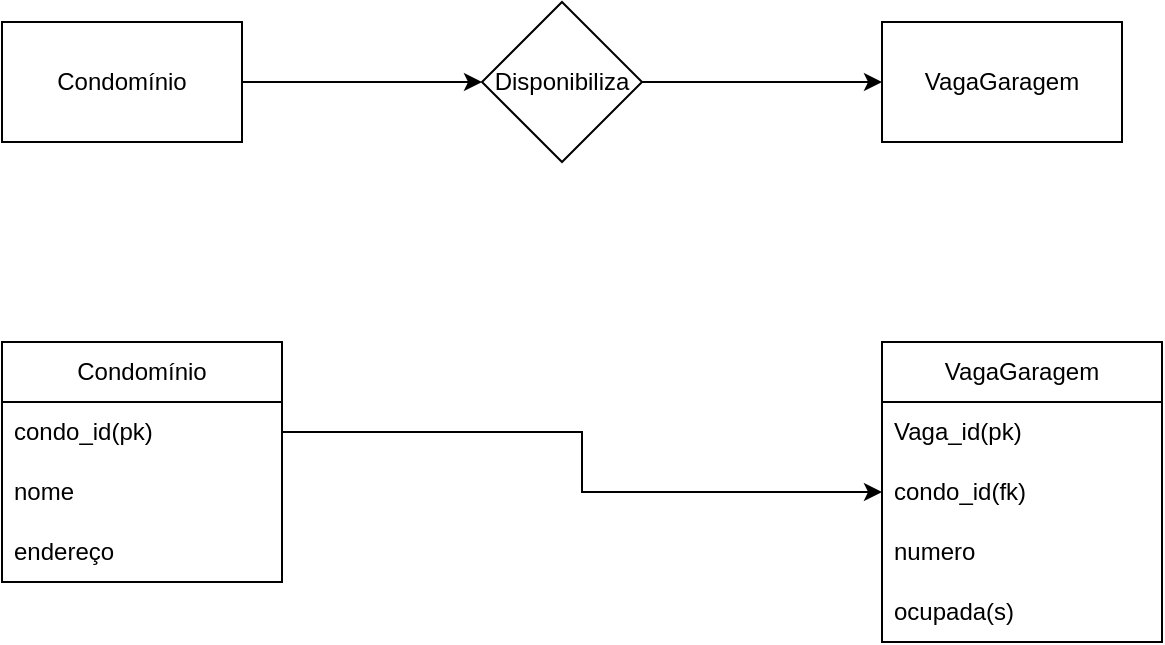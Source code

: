 <mxfile version="21.3.5" type="device">
  <diagram name="Página-1" id="oaW0jDpakeycnJn47g4h">
    <mxGraphModel dx="777" dy="522" grid="1" gridSize="10" guides="1" tooltips="1" connect="1" arrows="1" fold="1" page="1" pageScale="1" pageWidth="827" pageHeight="1169" math="0" shadow="0">
      <root>
        <mxCell id="0" />
        <mxCell id="1" parent="0" />
        <mxCell id="wafqJLP20V5Ki8xD0HVW-14" style="edgeStyle=orthogonalEdgeStyle;rounded=0;orthogonalLoop=1;jettySize=auto;html=1;exitX=1;exitY=0.5;exitDx=0;exitDy=0;entryX=0;entryY=0.5;entryDx=0;entryDy=0;" edge="1" parent="1" source="wafqJLP20V5Ki8xD0HVW-1" target="wafqJLP20V5Ki8xD0HVW-2">
          <mxGeometry relative="1" as="geometry" />
        </mxCell>
        <mxCell id="wafqJLP20V5Ki8xD0HVW-1" value="Condomínio" style="rounded=0;whiteSpace=wrap;html=1;" vertex="1" parent="1">
          <mxGeometry x="40" y="80" width="120" height="60" as="geometry" />
        </mxCell>
        <mxCell id="wafqJLP20V5Ki8xD0HVW-15" style="edgeStyle=orthogonalEdgeStyle;rounded=0;orthogonalLoop=1;jettySize=auto;html=1;exitX=1;exitY=0.5;exitDx=0;exitDy=0;" edge="1" parent="1" source="wafqJLP20V5Ki8xD0HVW-2" target="wafqJLP20V5Ki8xD0HVW-3">
          <mxGeometry relative="1" as="geometry" />
        </mxCell>
        <mxCell id="wafqJLP20V5Ki8xD0HVW-2" value="Disponibiliza" style="rhombus;whiteSpace=wrap;html=1;" vertex="1" parent="1">
          <mxGeometry x="280" y="70" width="80" height="80" as="geometry" />
        </mxCell>
        <mxCell id="wafqJLP20V5Ki8xD0HVW-3" value="VagaGaragem" style="rounded=0;whiteSpace=wrap;html=1;" vertex="1" parent="1">
          <mxGeometry x="480" y="80" width="120" height="60" as="geometry" />
        </mxCell>
        <mxCell id="wafqJLP20V5Ki8xD0HVW-4" value="Condomínio" style="swimlane;fontStyle=0;childLayout=stackLayout;horizontal=1;startSize=30;horizontalStack=0;resizeParent=1;resizeParentMax=0;resizeLast=0;collapsible=1;marginBottom=0;whiteSpace=wrap;html=1;" vertex="1" parent="1">
          <mxGeometry x="40" y="240" width="140" height="120" as="geometry" />
        </mxCell>
        <mxCell id="wafqJLP20V5Ki8xD0HVW-5" value="condo_id(pk)" style="text;strokeColor=none;fillColor=none;align=left;verticalAlign=middle;spacingLeft=4;spacingRight=4;overflow=hidden;points=[[0,0.5],[1,0.5]];portConstraint=eastwest;rotatable=0;whiteSpace=wrap;html=1;" vertex="1" parent="wafqJLP20V5Ki8xD0HVW-4">
          <mxGeometry y="30" width="140" height="30" as="geometry" />
        </mxCell>
        <mxCell id="wafqJLP20V5Ki8xD0HVW-6" value="nome" style="text;strokeColor=none;fillColor=none;align=left;verticalAlign=middle;spacingLeft=4;spacingRight=4;overflow=hidden;points=[[0,0.5],[1,0.5]];portConstraint=eastwest;rotatable=0;whiteSpace=wrap;html=1;" vertex="1" parent="wafqJLP20V5Ki8xD0HVW-4">
          <mxGeometry y="60" width="140" height="30" as="geometry" />
        </mxCell>
        <mxCell id="wafqJLP20V5Ki8xD0HVW-7" value="endereço" style="text;strokeColor=none;fillColor=none;align=left;verticalAlign=middle;spacingLeft=4;spacingRight=4;overflow=hidden;points=[[0,0.5],[1,0.5]];portConstraint=eastwest;rotatable=0;whiteSpace=wrap;html=1;" vertex="1" parent="wafqJLP20V5Ki8xD0HVW-4">
          <mxGeometry y="90" width="140" height="30" as="geometry" />
        </mxCell>
        <mxCell id="wafqJLP20V5Ki8xD0HVW-8" value="VagaGaragem" style="swimlane;fontStyle=0;childLayout=stackLayout;horizontal=1;startSize=30;horizontalStack=0;resizeParent=1;resizeParentMax=0;resizeLast=0;collapsible=1;marginBottom=0;whiteSpace=wrap;html=1;" vertex="1" parent="1">
          <mxGeometry x="480" y="240" width="140" height="150" as="geometry" />
        </mxCell>
        <mxCell id="wafqJLP20V5Ki8xD0HVW-9" value="Vaga_id(pk)" style="text;strokeColor=none;fillColor=none;align=left;verticalAlign=middle;spacingLeft=4;spacingRight=4;overflow=hidden;points=[[0,0.5],[1,0.5]];portConstraint=eastwest;rotatable=0;whiteSpace=wrap;html=1;" vertex="1" parent="wafqJLP20V5Ki8xD0HVW-8">
          <mxGeometry y="30" width="140" height="30" as="geometry" />
        </mxCell>
        <mxCell id="wafqJLP20V5Ki8xD0HVW-10" value="condo_id(fk)" style="text;strokeColor=none;fillColor=none;align=left;verticalAlign=middle;spacingLeft=4;spacingRight=4;overflow=hidden;points=[[0,0.5],[1,0.5]];portConstraint=eastwest;rotatable=0;whiteSpace=wrap;html=1;" vertex="1" parent="wafqJLP20V5Ki8xD0HVW-8">
          <mxGeometry y="60" width="140" height="30" as="geometry" />
        </mxCell>
        <mxCell id="wafqJLP20V5Ki8xD0HVW-11" value="numero" style="text;strokeColor=none;fillColor=none;align=left;verticalAlign=middle;spacingLeft=4;spacingRight=4;overflow=hidden;points=[[0,0.5],[1,0.5]];portConstraint=eastwest;rotatable=0;whiteSpace=wrap;html=1;" vertex="1" parent="wafqJLP20V5Ki8xD0HVW-8">
          <mxGeometry y="90" width="140" height="30" as="geometry" />
        </mxCell>
        <mxCell id="wafqJLP20V5Ki8xD0HVW-12" value="ocupada(s)" style="text;strokeColor=none;fillColor=none;align=left;verticalAlign=middle;spacingLeft=4;spacingRight=4;overflow=hidden;points=[[0,0.5],[1,0.5]];portConstraint=eastwest;rotatable=0;whiteSpace=wrap;html=1;" vertex="1" parent="wafqJLP20V5Ki8xD0HVW-8">
          <mxGeometry y="120" width="140" height="30" as="geometry" />
        </mxCell>
        <mxCell id="wafqJLP20V5Ki8xD0HVW-16" style="edgeStyle=orthogonalEdgeStyle;rounded=0;orthogonalLoop=1;jettySize=auto;html=1;exitX=1;exitY=0.5;exitDx=0;exitDy=0;" edge="1" parent="1" source="wafqJLP20V5Ki8xD0HVW-5" target="wafqJLP20V5Ki8xD0HVW-10">
          <mxGeometry relative="1" as="geometry" />
        </mxCell>
      </root>
    </mxGraphModel>
  </diagram>
</mxfile>
